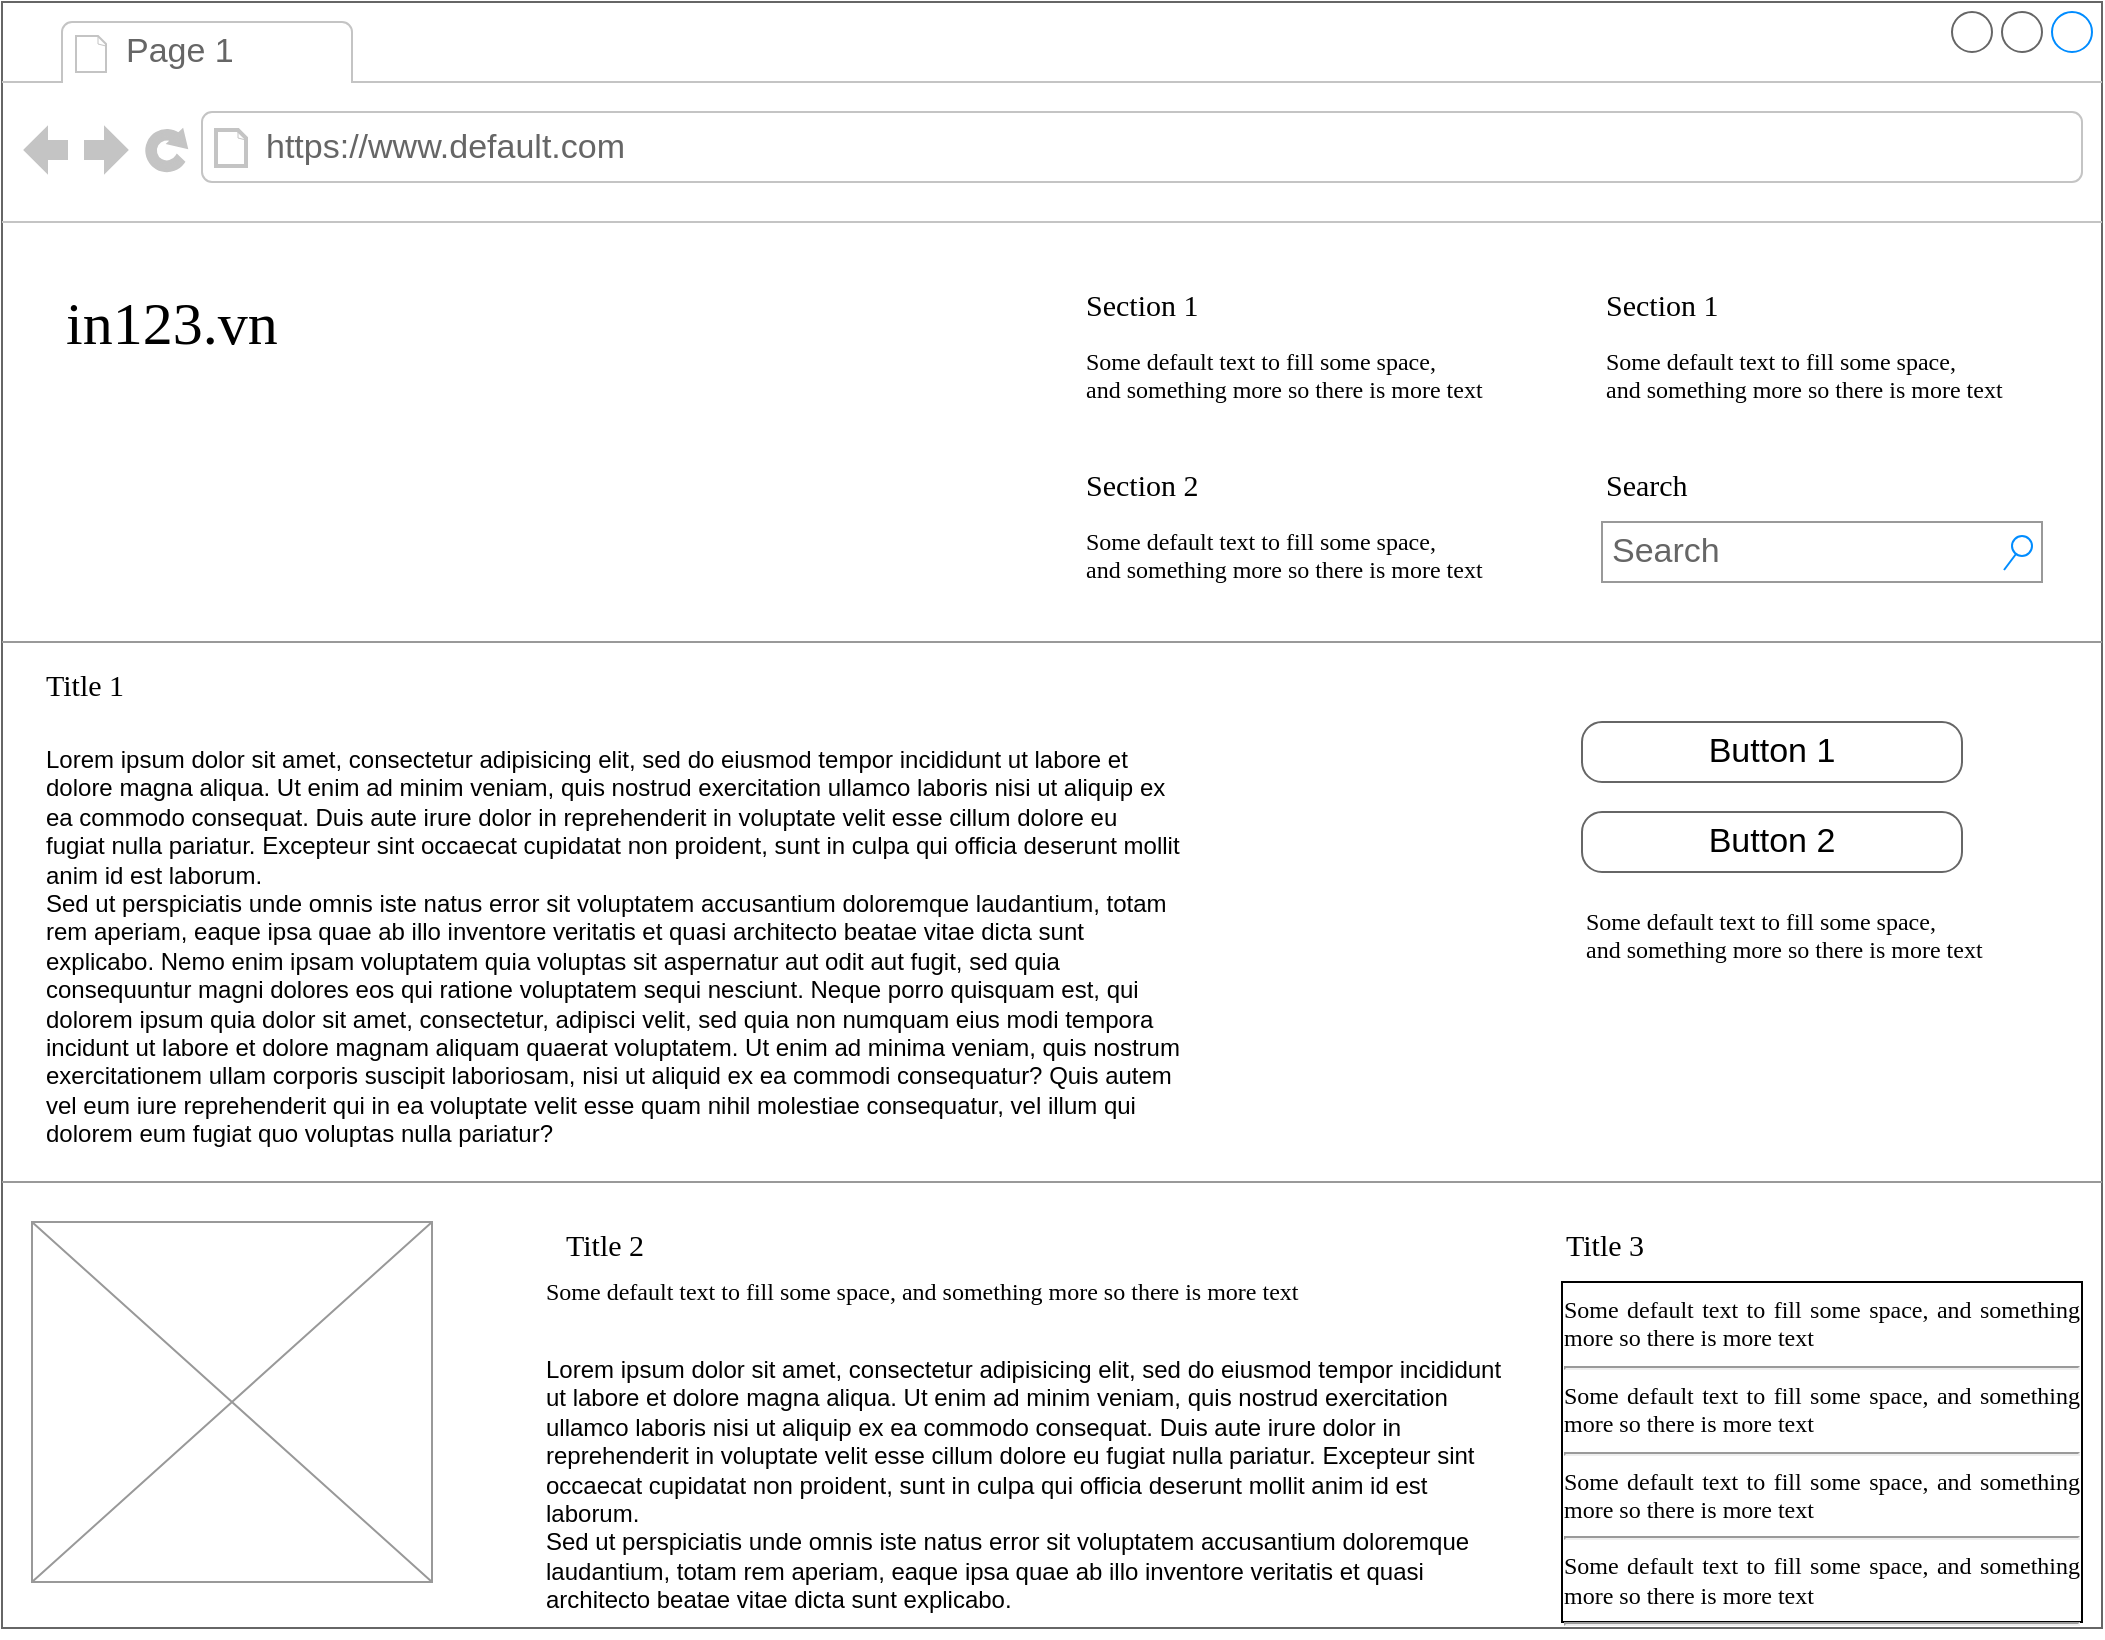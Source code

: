 <mxfile version="11.3.0" type="device" pages="10"><diagram name="Page-1" id="2cc2dc42-3aac-f2a9-1cec-7a8b7cbee084"><mxGraphModel dx="1086" dy="806" grid="1" gridSize="10" guides="1" tooltips="1" connect="1" arrows="1" fold="1" page="1" pageScale="1" pageWidth="1100" pageHeight="850" background="#ffffff" math="0" shadow="0"><root><mxCell id="0"/><mxCell id="1" parent="0"/><mxCell id="7026571954dc6520-1" value="" style="strokeWidth=1;shadow=0;dashed=0;align=center;html=1;shape=mxgraph.mockup.containers.browserWindow;rSize=0;fillColor=#ffffff;strokeColor=#666666;mainText=,;recursiveResize=0;rounded=0;labelBackgroundColor=none;fontFamily=Verdana;fontSize=12;fontColor=#000000;" parent="1" vertex="1"><mxGeometry x="30" y="8" width="1050" height="813" as="geometry"/></mxCell><mxCell id="7026571954dc6520-2" value="Page 1" style="strokeWidth=1;shadow=0;dashed=0;align=center;html=1;shape=mxgraph.mockup.containers.anchor;fontSize=17;fontColor=#666666;align=left;" parent="7026571954dc6520-1" vertex="1"><mxGeometry x="60" y="12" width="110" height="26" as="geometry"/></mxCell><mxCell id="7026571954dc6520-3" value="https://www.default.com" style="strokeWidth=1;shadow=0;dashed=0;align=center;html=1;shape=mxgraph.mockup.containers.anchor;rSize=0;fontSize=17;fontColor=#666666;align=left;" parent="7026571954dc6520-1" vertex="1"><mxGeometry x="130" y="60" width="250" height="26" as="geometry"/></mxCell><mxCell id="7026571954dc6520-4" value="in123.vn" style="text;html=1;points=[];align=left;verticalAlign=top;spacingTop=-4;fontSize=30;fontFamily=Verdana;fontColor=#000000;" parent="7026571954dc6520-1" vertex="1"><mxGeometry x="30" y="140" width="340" height="50" as="geometry"/></mxCell><mxCell id="7026571954dc6520-6" value="Section 1" style="text;html=1;points=[];align=left;verticalAlign=top;spacingTop=-4;fontSize=15;fontFamily=Verdana;fontColor=#000000;" parent="7026571954dc6520-1" vertex="1"><mxGeometry x="540" y="140" width="170" height="30" as="geometry"/></mxCell><mxCell id="7026571954dc6520-7" value="Some default text to fill some space, and&amp;nbsp;&lt;span&gt;something more so there is more text&lt;/span&gt;" style="text;html=1;points=[];align=left;verticalAlign=top;spacingTop=-4;fontSize=12;fontFamily=Verdana;fontColor=#000000;whiteSpace=wrap;" parent="7026571954dc6520-1" vertex="1"><mxGeometry x="540" y="170" width="240" height="40" as="geometry"/></mxCell><mxCell id="7026571954dc6520-8" value="Section 2" style="text;html=1;points=[];align=left;verticalAlign=top;spacingTop=-4;fontSize=15;fontFamily=Verdana;fontColor=#000000;" parent="7026571954dc6520-1" vertex="1"><mxGeometry x="540" y="230" width="170" height="30" as="geometry"/></mxCell><mxCell id="7026571954dc6520-9" value="Some default text to fill some space, and&amp;nbsp;&lt;span&gt;something more so there is more text&lt;/span&gt;" style="text;html=1;points=[];align=left;verticalAlign=top;spacingTop=-4;fontSize=12;fontFamily=Verdana;fontColor=#000000;whiteSpace=wrap;" parent="7026571954dc6520-1" vertex="1"><mxGeometry x="540" y="260" width="240" height="40" as="geometry"/></mxCell><mxCell id="7026571954dc6520-10" value="Section 1" style="text;html=1;points=[];align=left;verticalAlign=top;spacingTop=-4;fontSize=15;fontFamily=Verdana;fontColor=#000000;" parent="7026571954dc6520-1" vertex="1"><mxGeometry x="800" y="140" width="170" height="30" as="geometry"/></mxCell><mxCell id="7026571954dc6520-11" value="Some default text to fill some space, and&amp;nbsp;&lt;span&gt;something more so there is more text&lt;/span&gt;" style="text;html=1;points=[];align=left;verticalAlign=top;spacingTop=-4;fontSize=12;fontFamily=Verdana;fontColor=#000000;whiteSpace=wrap;" parent="7026571954dc6520-1" vertex="1"><mxGeometry x="800" y="170" width="240" height="40" as="geometry"/></mxCell><mxCell id="7026571954dc6520-12" value="Search" style="text;html=1;points=[];align=left;verticalAlign=top;spacingTop=-4;fontSize=15;fontFamily=Verdana;fontColor=#000000;" parent="7026571954dc6520-1" vertex="1"><mxGeometry x="800" y="230" width="170" height="30" as="geometry"/></mxCell><mxCell id="7026571954dc6520-14" value="Search" style="strokeWidth=1;shadow=0;dashed=0;align=center;html=1;shape=mxgraph.mockup.forms.searchBox;strokeColor=#999999;mainText=;fillColor=#ffffff;strokeColor2=#008cff;fontColor=#666666;fontSize=17;align=left;spacingLeft=3;rounded=0;labelBackgroundColor=none;" parent="7026571954dc6520-1" vertex="1"><mxGeometry x="800" y="260" width="220" height="30" as="geometry"/></mxCell><mxCell id="7026571954dc6520-15" value="" style="verticalLabelPosition=bottom;shadow=0;dashed=0;align=center;html=1;verticalAlign=top;strokeWidth=1;shape=mxgraph.mockup.markup.line;strokeColor=#999999;rounded=0;labelBackgroundColor=none;fillColor=#ffffff;fontFamily=Verdana;fontSize=12;fontColor=#000000;" parent="7026571954dc6520-1" vertex="1"><mxGeometry y="310" width="1050" height="20" as="geometry"/></mxCell><mxCell id="7026571954dc6520-16" value="Title 1" style="text;html=1;points=[];align=left;verticalAlign=top;spacingTop=-4;fontSize=15;fontFamily=Verdana;fontColor=#000000;" parent="7026571954dc6520-1" vertex="1"><mxGeometry x="20" y="330" width="170" height="30" as="geometry"/></mxCell><mxCell id="7026571954dc6520-17" value="Lorem ipsum dolor sit amet, consectetur adipisicing elit, sed do eiusmod tempor incididunt ut labore et dolore magna aliqua. Ut enim ad minim veniam, quis nostrud exercitation ullamco laboris nisi ut aliquip ex ea commodo consequat. Duis aute irure dolor in reprehenderit in voluptate velit esse cillum dolore eu fugiat nulla pariatur. Excepteur sint occaecat cupidatat non proident, sunt in culpa qui officia deserunt mollit anim id est laborum.&#10;Sed ut perspiciatis unde omnis iste natus error sit voluptatem accusantium doloremque laudantium, totam rem aperiam, eaque ipsa quae ab illo inventore veritatis et quasi architecto beatae vitae dicta sunt explicabo. Nemo enim ipsam voluptatem quia voluptas sit aspernatur aut odit aut fugit, sed quia consequuntur magni dolores eos qui ratione voluptatem sequi nesciunt. Neque porro quisquam est, qui dolorem ipsum quia dolor sit amet, consectetur, adipisci velit, sed quia non numquam eius modi tempora incidunt ut labore et dolore magnam aliquam quaerat voluptatem. Ut enim ad minima veniam, quis nostrum exercitationem ullam corporis suscipit laboriosam, nisi ut aliquid ex ea commodi consequatur? Quis autem vel eum iure reprehenderit qui in ea voluptate velit esse quam nihil molestiae consequatur, vel illum qui dolorem eum fugiat quo voluptas nulla pariatur?" style="text;spacingTop=-5;fillColor=#ffffff;whiteSpace=wrap;html=1;align=left;fontSize=12;fontFamily=Helvetica;fillColor=none;strokeColor=none;rounded=0;shadow=1;labelBackgroundColor=none;" parent="7026571954dc6520-1" vertex="1"><mxGeometry x="20" y="370" width="570" height="240" as="geometry"/></mxCell><mxCell id="7026571954dc6520-18" value="Button 1" style="strokeWidth=1;shadow=0;dashed=0;align=center;html=1;shape=mxgraph.mockup.buttons.button;strokeColor=#666666;fontColor=#000000;mainText=;buttonStyle=round;fontSize=17;fontStyle=0;fillColor=none;whiteSpace=wrap;rounded=0;labelBackgroundColor=none;" parent="7026571954dc6520-1" vertex="1"><mxGeometry x="790" y="360" width="190" height="30" as="geometry"/></mxCell><mxCell id="7026571954dc6520-19" value="Button 2" style="strokeWidth=1;shadow=0;dashed=0;align=center;html=1;shape=mxgraph.mockup.buttons.button;strokeColor=#666666;fontColor=#000000;mainText=;buttonStyle=round;fontSize=17;fontStyle=0;fillColor=none;whiteSpace=wrap;rounded=0;labelBackgroundColor=none;" parent="7026571954dc6520-1" vertex="1"><mxGeometry x="790" y="405" width="190" height="30" as="geometry"/></mxCell><mxCell id="7026571954dc6520-20" value="Some default text to fill some space, and&amp;nbsp;&lt;span&gt;something more so there is more text&lt;/span&gt;" style="text;html=1;points=[];align=left;verticalAlign=top;spacingTop=-4;fontSize=12;fontFamily=Verdana;fontColor=#000000;whiteSpace=wrap;" parent="7026571954dc6520-1" vertex="1"><mxGeometry x="790" y="450" width="240" height="40" as="geometry"/></mxCell><mxCell id="7026571954dc6520-21" value="" style="verticalLabelPosition=bottom;shadow=0;dashed=0;align=center;html=1;verticalAlign=top;strokeWidth=1;shape=mxgraph.mockup.markup.line;strokeColor=#999999;rounded=0;labelBackgroundColor=none;fillColor=#ffffff;fontFamily=Verdana;fontSize=12;fontColor=#000000;" parent="7026571954dc6520-1" vertex="1"><mxGeometry y="580" width="1050" height="20" as="geometry"/></mxCell><mxCell id="7026571954dc6520-22" value="" style="verticalLabelPosition=bottom;shadow=0;dashed=0;align=center;html=1;verticalAlign=top;strokeWidth=1;shape=mxgraph.mockup.graphics.simpleIcon;strokeColor=#999999;fillColor=#ffffff;rounded=0;labelBackgroundColor=none;fontFamily=Verdana;fontSize=12;fontColor=#000000;" parent="7026571954dc6520-1" vertex="1"><mxGeometry x="15" y="610" width="200" height="180" as="geometry"/></mxCell><mxCell id="7026571954dc6520-31" value="Title 2" style="text;html=1;points=[];align=left;verticalAlign=top;spacingTop=-4;fontSize=15;fontFamily=Verdana;fontColor=#000000;" parent="7026571954dc6520-1" vertex="1"><mxGeometry x="280" y="610" width="170" height="30" as="geometry"/></mxCell><mxCell id="7026571954dc6520-32" value="Title 3" style="text;html=1;points=[];align=left;verticalAlign=top;spacingTop=-4;fontSize=15;fontFamily=Verdana;fontColor=#000000;" parent="7026571954dc6520-1" vertex="1"><mxGeometry x="780" y="610" width="170" height="30" as="geometry"/></mxCell><mxCell id="7026571954dc6520-33" value="&lt;div style=&quot;text-align: justify&quot;&gt;&lt;span&gt;Some default text to fill some space, and&amp;nbsp;&lt;/span&gt;&lt;span&gt;something more so there is more text&lt;/span&gt;&lt;/div&gt;&lt;div style=&quot;text-align: justify&quot;&gt;&lt;hr id=&quot;null&quot; style=&quot;text-align: justify&quot;&gt;&lt;span&gt;&lt;div style=&quot;text-align: justify&quot;&gt;&lt;span&gt;Some default text to fill some space, and&amp;nbsp;&lt;/span&gt;&lt;span&gt;something more so there is more text&lt;/span&gt;&lt;/div&gt;&lt;/span&gt;&lt;/div&gt;&lt;hr id=&quot;null&quot; style=&quot;text-align: justify&quot;&gt;&lt;span&gt;&lt;div style=&quot;text-align: justify&quot;&gt;&lt;span&gt;Some default text to fill some space, and&amp;nbsp;&lt;/span&gt;&lt;span&gt;something more so there is more text&lt;/span&gt;&lt;/div&gt;&lt;/span&gt;&lt;hr id=&quot;null&quot; style=&quot;text-align: justify&quot;&gt;&lt;span&gt;&lt;div style=&quot;text-align: justify&quot;&gt;&lt;span&gt;Some default text to fill some space, and&amp;nbsp;&lt;/span&gt;&lt;span&gt;something more so there is more text&lt;/span&gt;&lt;/div&gt;&lt;/span&gt;&lt;hr id=&quot;null&quot; style=&quot;text-align: left&quot;&gt;" style="whiteSpace=wrap;html=1;rounded=0;shadow=0;labelBackgroundColor=none;strokeColor=#000000;strokeWidth=1;fillColor=#ffffff;fontFamily=Verdana;fontSize=12;fontColor=#000000;align=center;verticalAlign=top;" parent="7026571954dc6520-1" vertex="1"><mxGeometry x="780" y="640" width="260" height="170" as="geometry"/></mxCell><mxCell id="7026571954dc6520-34" value="Some default text to fill some space, and&amp;nbsp;&lt;span&gt;something more so there is more text&lt;/span&gt;" style="text;html=1;points=[];align=left;verticalAlign=top;spacingTop=-4;fontSize=12;fontFamily=Verdana;fontColor=#000000;whiteSpace=wrap;" parent="7026571954dc6520-1" vertex="1"><mxGeometry x="270" y="635" width="470" height="40" as="geometry"/></mxCell><mxCell id="7026571954dc6520-36" value="Lorem ipsum dolor sit amet, consectetur adipisicing elit, sed do eiusmod tempor incididunt ut labore et dolore magna aliqua. Ut enim ad minim veniam, quis nostrud exercitation ullamco laboris nisi ut aliquip ex ea commodo consequat. Duis aute irure dolor in reprehenderit in voluptate velit esse cillum dolore eu fugiat nulla pariatur. Excepteur sint occaecat cupidatat non proident, sunt in culpa qui officia deserunt mollit anim id est laborum.&lt;br&gt;Sed ut perspiciatis unde omnis iste natus error sit voluptatem accusantium doloremque laudantium, totam rem aperiam, eaque ipsa quae ab illo inventore veritatis et quasi architecto beatae vitae dicta sunt explicabo.&amp;nbsp;" style="text;spacingTop=-5;fillColor=#ffffff;whiteSpace=wrap;html=1;align=left;fontSize=12;fontFamily=Helvetica;fillColor=none;strokeColor=none;rounded=0;shadow=1;labelBackgroundColor=none;" parent="1" vertex="1"><mxGeometry x="300" y="682.5" width="490" height="125" as="geometry"/></mxCell></root></mxGraphModel></diagram><diagram id="NZ4MINhQwiVWldQDOzJI" name="CP: tree - template"><mxGraphModel dx="1086" dy="806" grid="1" gridSize="10" guides="1" tooltips="1" connect="1" arrows="1" fold="1" page="1" pageScale="1" pageWidth="1169" pageHeight="827" math="0" shadow="0"><root><mxCell id="VzdopBnWH-2fPYF8Zys3-0"/><mxCell id="VzdopBnWH-2fPYF8Zys3-1" parent="VzdopBnWH-2fPYF8Zys3-0"/><mxCell id="vTiMsFUAxFC5enckOdlI-22" style="edgeStyle=orthogonalEdgeStyle;rounded=0;orthogonalLoop=1;jettySize=auto;html=1;entryX=0;entryY=0.5;entryDx=0;entryDy=0;exitX=0.5;exitY=1;exitDx=0;exitDy=0;" parent="VzdopBnWH-2fPYF8Zys3-1" source="vTiMsFUAxFC5enckOdlI-3" target="vTiMsFUAxFC5enckOdlI-13" edge="1"><mxGeometry relative="1" as="geometry"><mxPoint x="200" y="150" as="targetPoint"/></mxGeometry></mxCell><mxCell id="vTiMsFUAxFC5enckOdlI-3" value="Trang chủ (root)" style="rounded=0;whiteSpace=wrap;html=1;" parent="VzdopBnWH-2fPYF8Zys3-1" vertex="1"><mxGeometry x="100" y="90" width="120" height="30" as="geometry"/></mxCell><mxCell id="vTiMsFUAxFC5enckOdlI-4" value="&lt;font style=&quot;font-size: 18px&quot;&gt;&lt;b&gt;Hệ thống&amp;nbsp; trang PW&lt;/b&gt;&lt;/font&gt;" style="text;html=1;strokeColor=none;fillColor=none;align=center;verticalAlign=middle;whiteSpace=wrap;rounded=0;" parent="VzdopBnWH-2fPYF8Zys3-1" vertex="1"><mxGeometry x="60" y="30" width="240" height="20" as="geometry"/></mxCell><mxCell id="vTiMsFUAxFC5enckOdlI-5" value="Danh sách DV In" style="rounded=0;whiteSpace=wrap;html=1;" parent="VzdopBnWH-2fPYF8Zys3-1" vertex="1"><mxGeometry x="265" y="220" width="120" height="30" as="geometry"/></mxCell><mxCell id="vTiMsFUAxFC5enckOdlI-6" value="Danh mục in" style="rounded=0;whiteSpace=wrap;html=1;" parent="VzdopBnWH-2fPYF8Zys3-1" vertex="1"><mxGeometry x="325" y="190" width="120" height="30" as="geometry"/></mxCell><mxCell id="vTiMsFUAxFC5enckOdlI-7" value="Các danh mục in" style="rounded=0;whiteSpace=wrap;html=1;" parent="VzdopBnWH-2fPYF8Zys3-1" vertex="1"><mxGeometry x="265" y="160" width="120" height="30" as="geometry"/></mxCell><mxCell id="vTiMsFUAxFC5enckOdlI-8" value="Dịch vụ in" style="rounded=0;whiteSpace=wrap;html=1;" parent="VzdopBnWH-2fPYF8Zys3-1" vertex="1"><mxGeometry x="325" y="250" width="120" height="30" as="geometry"/></mxCell><mxCell id="vTiMsFUAxFC5enckOdlI-9" value="Danh mục sản phẩm in" style="rounded=0;whiteSpace=wrap;html=1;" parent="VzdopBnWH-2fPYF8Zys3-1" vertex="1"><mxGeometry x="355" y="365" width="120" height="30" as="geometry"/></mxCell><mxCell id="vTiMsFUAxFC5enckOdlI-10" value="Các danh mục sản phẩm in" style="rounded=0;whiteSpace=wrap;html=1;" parent="VzdopBnWH-2fPYF8Zys3-1" vertex="1"><mxGeometry x="295" y="335" width="120" height="30" as="geometry"/></mxCell><mxCell id="vTiMsFUAxFC5enckOdlI-11" value="Sản phẩm in" style="rounded=0;whiteSpace=wrap;html=1;" parent="VzdopBnWH-2fPYF8Zys3-1" vertex="1"><mxGeometry x="355" y="425" width="120" height="30" as="geometry"/></mxCell><mxCell id="vTiMsFUAxFC5enckOdlI-12" value="Dang Sách Sản phẩm in" style="rounded=0;whiteSpace=wrap;html=1;" parent="VzdopBnWH-2fPYF8Zys3-1" vertex="1"><mxGeometry x="295" y="395" width="120" height="30" as="geometry"/></mxCell><mxCell id="vTiMsFUAxFC5enckOdlI-13" value="Dịch vụ In" style="rounded=0;whiteSpace=wrap;html=1;" parent="VzdopBnWH-2fPYF8Zys3-1" vertex="1"><mxGeometry x="225" y="130" width="120" height="30" as="geometry"/></mxCell><mxCell id="vTiMsFUAxFC5enckOdlI-14" value="Sản phẩm In" style="rounded=0;whiteSpace=wrap;html=1;" parent="VzdopBnWH-2fPYF8Zys3-1" vertex="1"><mxGeometry x="225" y="305" width="120" height="30" as="geometry"/></mxCell><mxCell id="vTiMsFUAxFC5enckOdlI-15" value="Về in123" style="rounded=0;whiteSpace=wrap;html=1;" parent="VzdopBnWH-2fPYF8Zys3-1" vertex="1"><mxGeometry x="225" y="470" width="120" height="30" as="geometry"/></mxCell><mxCell id="vTiMsFUAxFC5enckOdlI-16" value="Liên hệ" style="rounded=0;whiteSpace=wrap;html=1;" parent="VzdopBnWH-2fPYF8Zys3-1" vertex="1"><mxGeometry x="225" y="510" width="120" height="30" as="geometry"/></mxCell><mxCell id="vTiMsFUAxFC5enckOdlI-17" value="Blogs" style="rounded=0;whiteSpace=wrap;html=1;" parent="VzdopBnWH-2fPYF8Zys3-1" vertex="1"><mxGeometry x="225" y="550" width="120" height="30" as="geometry"/></mxCell><mxCell id="vTiMsFUAxFC5enckOdlI-18" value="Danh sách blogs" style="rounded=0;whiteSpace=wrap;html=1;" parent="VzdopBnWH-2fPYF8Zys3-1" vertex="1"><mxGeometry x="265" y="640" width="120" height="30" as="geometry"/></mxCell><mxCell id="vTiMsFUAxFC5enckOdlI-19" value="Danh mục blog" style="rounded=0;whiteSpace=wrap;html=1;" parent="VzdopBnWH-2fPYF8Zys3-1" vertex="1"><mxGeometry x="325" y="610" width="120" height="30" as="geometry"/></mxCell><mxCell id="vTiMsFUAxFC5enckOdlI-20" value="Các danh mục Blog" style="rounded=0;whiteSpace=wrap;html=1;" parent="VzdopBnWH-2fPYF8Zys3-1" vertex="1"><mxGeometry x="265" y="580" width="120" height="30" as="geometry"/></mxCell><mxCell id="vTiMsFUAxFC5enckOdlI-21" value="blog" style="rounded=0;whiteSpace=wrap;html=1;" parent="VzdopBnWH-2fPYF8Zys3-1" vertex="1"><mxGeometry x="325" y="670" width="120" height="30" as="geometry"/></mxCell><mxCell id="vTiMsFUAxFC5enckOdlI-23" style="edgeStyle=orthogonalEdgeStyle;rounded=0;orthogonalLoop=1;jettySize=auto;html=1;entryX=0;entryY=0.5;entryDx=0;entryDy=0;exitX=0.5;exitY=1;exitDx=0;exitDy=0;" parent="VzdopBnWH-2fPYF8Zys3-1" source="vTiMsFUAxFC5enckOdlI-3" target="vTiMsFUAxFC5enckOdlI-14" edge="1"><mxGeometry relative="1" as="geometry"><mxPoint x="145" y="480" as="targetPoint"/><mxPoint x="80" y="455" as="sourcePoint"/></mxGeometry></mxCell><mxCell id="vTiMsFUAxFC5enckOdlI-24" style="edgeStyle=orthogonalEdgeStyle;rounded=0;orthogonalLoop=1;jettySize=auto;html=1;entryX=0;entryY=0.5;entryDx=0;entryDy=0;exitX=0.5;exitY=1;exitDx=0;exitDy=0;" parent="VzdopBnWH-2fPYF8Zys3-1" source="vTiMsFUAxFC5enckOdlI-3" target="vTiMsFUAxFC5enckOdlI-15" edge="1"><mxGeometry relative="1" as="geometry"><mxPoint x="245" y="165" as="targetPoint"/><mxPoint x="100" y="210" as="sourcePoint"/></mxGeometry></mxCell><mxCell id="vTiMsFUAxFC5enckOdlI-25" style="edgeStyle=orthogonalEdgeStyle;rounded=0;orthogonalLoop=1;jettySize=auto;html=1;entryX=0;entryY=0.5;entryDx=0;entryDy=0;exitX=0.5;exitY=1;exitDx=0;exitDy=0;" parent="VzdopBnWH-2fPYF8Zys3-1" source="vTiMsFUAxFC5enckOdlI-3" target="vTiMsFUAxFC5enckOdlI-16" edge="1"><mxGeometry relative="1" as="geometry"><mxPoint x="255" y="175" as="targetPoint"/><mxPoint x="190" y="150" as="sourcePoint"/></mxGeometry></mxCell><mxCell id="vTiMsFUAxFC5enckOdlI-26" style="edgeStyle=orthogonalEdgeStyle;rounded=0;orthogonalLoop=1;jettySize=auto;html=1;entryX=0;entryY=0.5;entryDx=0;entryDy=0;exitX=0.5;exitY=1;exitDx=0;exitDy=0;" parent="VzdopBnWH-2fPYF8Zys3-1" source="vTiMsFUAxFC5enckOdlI-3" target="vTiMsFUAxFC5enckOdlI-17" edge="1"><mxGeometry relative="1" as="geometry"><mxPoint x="265" y="185" as="targetPoint"/><mxPoint x="200" y="160" as="sourcePoint"/></mxGeometry></mxCell><mxCell id="vTiMsFUAxFC5enckOdlI-27" value="&lt;h1&gt;Tmp: basic-page&lt;/h1&gt;&lt;p&gt;Chỉ có jumbotron và body.&lt;/p&gt;&lt;p&gt;Các trang áp dụng:&lt;/p&gt;&lt;p&gt;- Giới thiệu&lt;/p&gt;&lt;p&gt;- Liên hệ&lt;/p&gt;" style="text;html=1;strokeColor=none;fillColor=none;spacing=5;spacingTop=-20;whiteSpace=wrap;overflow=hidden;rounded=0;" parent="VzdopBnWH-2fPYF8Zys3-1" vertex="1"><mxGeometry x="660" y="607.5" width="210" height="155" as="geometry"/></mxCell><mxCell id="KHXfcxPxvKWvZCc9yx3E-0" value="&lt;h1&gt;&lt;font style=&quot;font-size: 14px&quot;&gt;Tmp: print-service-page&lt;/font&gt;&lt;/h1&gt;&lt;p&gt;Có jumbotron và cấu trúc,&lt;/p&gt;&lt;p&gt;Các trang sử dụng:&lt;/p&gt;&lt;p&gt;+ Danh mục in&lt;/p&gt;" style="text;html=1;strokeColor=none;fillColor=none;spacing=5;spacingTop=-20;whiteSpace=wrap;overflow=hidden;rounded=0;" parent="VzdopBnWH-2fPYF8Zys3-1" vertex="1"><mxGeometry x="685" y="250" width="290" height="120" as="geometry"/></mxCell><mxCell id="KHXfcxPxvKWvZCc9yx3E-2" value="&lt;h1&gt;&lt;font style=&quot;font-size: 14px&quot;&gt;Tmp: print-service-cate&lt;/font&gt;&lt;/h1&gt;&lt;p&gt;Có jumbotron và cấu trúc,&lt;/p&gt;&lt;p&gt;Các trang sử dụng:&lt;/p&gt;&lt;p&gt;+ Các danh mục in&lt;/p&gt;" style="text;html=1;strokeColor=none;fillColor=none;spacing=5;spacingTop=-20;whiteSpace=wrap;overflow=hidden;rounded=0;" parent="VzdopBnWH-2fPYF8Zys3-1" vertex="1"><mxGeometry x="830" y="45" width="290" height="165" as="geometry"/></mxCell><mxCell id="KHXfcxPxvKWvZCc9yx3E-8" value="" style="endArrow=none;dashed=1;html=1;entryX=0;entryY=0.575;entryDx=0;entryDy=0;entryPerimeter=0;exitX=1;exitY=0.5;exitDx=0;exitDy=0;" parent="VzdopBnWH-2fPYF8Zys3-1" source="vTiMsFUAxFC5enckOdlI-8" target="KHXfcxPxvKWvZCc9yx3E-0" edge="1"><mxGeometry width="50" height="50" relative="1" as="geometry"><mxPoint x="620" y="445" as="sourcePoint"/><mxPoint x="670" y="395" as="targetPoint"/></mxGeometry></mxCell><mxCell id="KHXfcxPxvKWvZCc9yx3E-9" value="" style="endArrow=none;dashed=1;html=1;entryX=0;entryY=0.25;entryDx=0;entryDy=0;exitX=1;exitY=0.5;exitDx=0;exitDy=0;" parent="VzdopBnWH-2fPYF8Zys3-1" source="vTiMsFUAxFC5enckOdlI-6" target="KHXfcxPxvKWvZCc9yx3E-2" edge="1"><mxGeometry width="50" height="50" relative="1" as="geometry"><mxPoint x="490" y="90" as="sourcePoint"/><mxPoint x="730" y="144" as="targetPoint"/></mxGeometry></mxCell><mxCell id="KHXfcxPxvKWvZCc9yx3E-10" value="&lt;h1&gt;&lt;font style=&quot;font-size: 14px&quot;&gt;Tmp: menu-page&lt;/font&gt;&lt;/h1&gt;&lt;p&gt;Dùng làm menu không tạo trang&lt;br&gt;&lt;br&gt;&lt;/p&gt;" style="text;html=1;strokeColor=none;fillColor=none;spacing=5;spacingTop=-20;whiteSpace=wrap;overflow=hidden;rounded=0;" parent="VzdopBnWH-2fPYF8Zys3-1" vertex="1"><mxGeometry x="780" y="395" width="290" height="75" as="geometry"/></mxCell><mxCell id="V-ZKJic1NwcGMsFwqg_S-0" value="&lt;h1&gt;&lt;font style=&quot;font-size: 14px&quot;&gt;Tmp: menu-page-abstract&lt;/font&gt;&lt;/h1&gt;&lt;p&gt;chỉ dùng làm phân loại không hiện lên menu web&lt;/p&gt;" style="text;html=1;strokeColor=none;fillColor=none;spacing=5;spacingTop=-20;whiteSpace=wrap;overflow=hidden;rounded=0;" parent="VzdopBnWH-2fPYF8Zys3-1" vertex="1"><mxGeometry x="710" y="490" width="290" height="75" as="geometry"/></mxCell><mxCell id="V-ZKJic1NwcGMsFwqg_S-2" value="" style="endArrow=none;dashed=1;html=1;exitX=0;exitY=0.25;exitDx=0;exitDy=0;entryX=0.5;entryY=0;entryDx=0;entryDy=0;" parent="VzdopBnWH-2fPYF8Zys3-1" source="KHXfcxPxvKWvZCc9yx3E-10" target="vTiMsFUAxFC5enckOdlI-14" edge="1"><mxGeometry width="50" height="50" relative="1" as="geometry"><mxPoint x="610" y="400" as="sourcePoint"/><mxPoint x="660" y="350" as="targetPoint"/></mxGeometry></mxCell><mxCell id="V-ZKJic1NwcGMsFwqg_S-3" value="&lt;h1&gt;&lt;font style=&quot;font-size: 14px&quot;&gt;Tmp: print-service-cates&lt;/font&gt;&lt;/h1&gt;" style="text;html=1;strokeColor=none;fillColor=none;spacing=5;spacingTop=-20;whiteSpace=wrap;overflow=hidden;rounded=0;" parent="VzdopBnWH-2fPYF8Zys3-1" vertex="1"><mxGeometry x="520" y="30" width="290" height="80" as="geometry"/></mxCell><mxCell id="V-ZKJic1NwcGMsFwqg_S-4" value="" style="endArrow=none;dashed=1;html=1;exitX=1;exitY=0.25;exitDx=0;exitDy=0;" parent="VzdopBnWH-2fPYF8Zys3-1" source="vTiMsFUAxFC5enckOdlI-7" edge="1"><mxGeometry width="50" height="50" relative="1" as="geometry"><mxPoint x="450" y="127.5" as="sourcePoint"/><mxPoint x="500" y="77.5" as="targetPoint"/></mxGeometry></mxCell><mxCell id="I9hOp6jtenRIGLwnx-ax-0" value="" style="endArrow=none;dashed=1;html=1;" parent="VzdopBnWH-2fPYF8Zys3-1" target="V-ZKJic1NwcGMsFwqg_S-3" edge="1"><mxGeometry width="50" height="50" relative="1" as="geometry"><mxPoint x="350" y="140" as="sourcePoint"/><mxPoint x="465" y="40" as="targetPoint"/></mxGeometry></mxCell></root></mxGraphModel></diagram><diagram id="mub13biYI5XQtDRU094j" name="CP: tree Temp R2"><mxGraphModel dx="1086" dy="806" grid="1" gridSize="10" guides="1" tooltips="1" connect="1" arrows="1" fold="1" page="1" pageScale="1" pageWidth="850" pageHeight="1100" math="0" shadow="0"><root><mxCell id="VtVtjww83DVBOWex2G-s-0"/><mxCell id="VtVtjww83DVBOWex2G-s-1" parent="VtVtjww83DVBOWex2G-s-0"/><mxCell id="jOFOha0wvz-kqaapNgNt-0" style="edgeStyle=orthogonalEdgeStyle;rounded=0;orthogonalLoop=1;jettySize=auto;html=1;entryX=0;entryY=0.5;entryDx=0;entryDy=0;exitX=0.5;exitY=1;exitDx=0;exitDy=0;" edge="1" parent="VtVtjww83DVBOWex2G-s-1" source="jOFOha0wvz-kqaapNgNt-1" target="jOFOha0wvz-kqaapNgNt-11"><mxGeometry relative="1" as="geometry"><mxPoint x="160" y="150" as="targetPoint"/></mxGeometry></mxCell><mxCell id="jOFOha0wvz-kqaapNgNt-1" value="Trang chủ (root)" style="rounded=0;whiteSpace=wrap;html=1;" vertex="1" parent="VtVtjww83DVBOWex2G-s-1"><mxGeometry x="60" y="90" width="120" height="30" as="geometry"/></mxCell><mxCell id="jOFOha0wvz-kqaapNgNt-2" value="&lt;font style=&quot;font-size: 18px&quot;&gt;&lt;b&gt;Hệ thống&amp;nbsp; trang PW&lt;/b&gt;&lt;/font&gt;" style="text;html=1;strokeColor=none;fillColor=none;align=center;verticalAlign=middle;whiteSpace=wrap;rounded=0;" vertex="1" parent="VtVtjww83DVBOWex2G-s-1"><mxGeometry x="20" y="30" width="240" height="20" as="geometry"/></mxCell><mxCell id="jOFOha0wvz-kqaapNgNt-4" value="Danh mục in 01" style="rounded=0;whiteSpace=wrap;html=1;" vertex="1" parent="VtVtjww83DVBOWex2G-s-1"><mxGeometry x="245" y="160" width="120" height="30" as="geometry"/></mxCell><mxCell id="jOFOha0wvz-kqaapNgNt-6" value="Dịch vụ in 02" style="rounded=0;whiteSpace=wrap;html=1;" vertex="1" parent="VtVtjww83DVBOWex2G-s-1"><mxGeometry x="285" y="190" width="120" height="30" as="geometry"/></mxCell><mxCell id="jOFOha0wvz-kqaapNgNt-7" value="Danh mục sản phẩm in" style="rounded=0;whiteSpace=wrap;html=1;" vertex="1" parent="VtVtjww83DVBOWex2G-s-1"><mxGeometry x="315" y="365" width="120" height="30" as="geometry"/></mxCell><mxCell id="jOFOha0wvz-kqaapNgNt-8" value="Các danh mục sản phẩm in" style="rounded=0;whiteSpace=wrap;html=1;" vertex="1" parent="VtVtjww83DVBOWex2G-s-1"><mxGeometry x="255" y="335" width="120" height="30" as="geometry"/></mxCell><mxCell id="jOFOha0wvz-kqaapNgNt-9" value="Sản phẩm in" style="rounded=0;whiteSpace=wrap;html=1;" vertex="1" parent="VtVtjww83DVBOWex2G-s-1"><mxGeometry x="315" y="425" width="120" height="30" as="geometry"/></mxCell><mxCell id="jOFOha0wvz-kqaapNgNt-10" value="Dang Sách Sản phẩm in" style="rounded=0;whiteSpace=wrap;html=1;" vertex="1" parent="VtVtjww83DVBOWex2G-s-1"><mxGeometry x="255" y="395" width="120" height="30" as="geometry"/></mxCell><mxCell id="jOFOha0wvz-kqaapNgNt-11" value="Dịch vụ In" style="rounded=0;whiteSpace=wrap;html=1;" vertex="1" parent="VtVtjww83DVBOWex2G-s-1"><mxGeometry x="185" y="130" width="120" height="30" as="geometry"/></mxCell><mxCell id="jOFOha0wvz-kqaapNgNt-12" value="Sản phẩm In" style="rounded=0;whiteSpace=wrap;html=1;" vertex="1" parent="VtVtjww83DVBOWex2G-s-1"><mxGeometry x="185" y="305" width="120" height="30" as="geometry"/></mxCell><mxCell id="jOFOha0wvz-kqaapNgNt-13" value="Về in123" style="rounded=0;whiteSpace=wrap;html=1;" vertex="1" parent="VtVtjww83DVBOWex2G-s-1"><mxGeometry x="185" y="470" width="120" height="30" as="geometry"/></mxCell><mxCell id="jOFOha0wvz-kqaapNgNt-14" value="Liên hệ" style="rounded=0;whiteSpace=wrap;html=1;" vertex="1" parent="VtVtjww83DVBOWex2G-s-1"><mxGeometry x="185" y="510" width="120" height="30" as="geometry"/></mxCell><mxCell id="jOFOha0wvz-kqaapNgNt-15" value="Blogs" style="rounded=0;whiteSpace=wrap;html=1;" vertex="1" parent="VtVtjww83DVBOWex2G-s-1"><mxGeometry x="185" y="550" width="120" height="30" as="geometry"/></mxCell><mxCell id="jOFOha0wvz-kqaapNgNt-16" value="Danh sách blogs" style="rounded=0;whiteSpace=wrap;html=1;" vertex="1" parent="VtVtjww83DVBOWex2G-s-1"><mxGeometry x="225" y="640" width="120" height="30" as="geometry"/></mxCell><mxCell id="jOFOha0wvz-kqaapNgNt-17" value="Danh mục blog" style="rounded=0;whiteSpace=wrap;html=1;" vertex="1" parent="VtVtjww83DVBOWex2G-s-1"><mxGeometry x="285" y="610" width="120" height="30" as="geometry"/></mxCell><mxCell id="jOFOha0wvz-kqaapNgNt-18" value="Các danh mục Blog" style="rounded=0;whiteSpace=wrap;html=1;" vertex="1" parent="VtVtjww83DVBOWex2G-s-1"><mxGeometry x="225" y="580" width="120" height="30" as="geometry"/></mxCell><mxCell id="jOFOha0wvz-kqaapNgNt-19" value="blog" style="rounded=0;whiteSpace=wrap;html=1;" vertex="1" parent="VtVtjww83DVBOWex2G-s-1"><mxGeometry x="285" y="670" width="120" height="30" as="geometry"/></mxCell><mxCell id="jOFOha0wvz-kqaapNgNt-20" style="edgeStyle=orthogonalEdgeStyle;rounded=0;orthogonalLoop=1;jettySize=auto;html=1;entryX=0;entryY=0.5;entryDx=0;entryDy=0;exitX=0.5;exitY=1;exitDx=0;exitDy=0;" edge="1" parent="VtVtjww83DVBOWex2G-s-1" source="jOFOha0wvz-kqaapNgNt-1" target="jOFOha0wvz-kqaapNgNt-12"><mxGeometry relative="1" as="geometry"><mxPoint x="105" y="480" as="targetPoint"/><mxPoint x="40" y="455" as="sourcePoint"/></mxGeometry></mxCell><mxCell id="jOFOha0wvz-kqaapNgNt-21" style="edgeStyle=orthogonalEdgeStyle;rounded=0;orthogonalLoop=1;jettySize=auto;html=1;entryX=0;entryY=0.5;entryDx=0;entryDy=0;exitX=0.5;exitY=1;exitDx=0;exitDy=0;" edge="1" parent="VtVtjww83DVBOWex2G-s-1" source="jOFOha0wvz-kqaapNgNt-1" target="jOFOha0wvz-kqaapNgNt-13"><mxGeometry relative="1" as="geometry"><mxPoint x="205" y="165" as="targetPoint"/><mxPoint x="60" y="210" as="sourcePoint"/></mxGeometry></mxCell><mxCell id="jOFOha0wvz-kqaapNgNt-22" style="edgeStyle=orthogonalEdgeStyle;rounded=0;orthogonalLoop=1;jettySize=auto;html=1;entryX=0;entryY=0.5;entryDx=0;entryDy=0;exitX=0.5;exitY=1;exitDx=0;exitDy=0;" edge="1" parent="VtVtjww83DVBOWex2G-s-1" source="jOFOha0wvz-kqaapNgNt-1" target="jOFOha0wvz-kqaapNgNt-14"><mxGeometry relative="1" as="geometry"><mxPoint x="215" y="175" as="targetPoint"/><mxPoint x="150" y="150" as="sourcePoint"/></mxGeometry></mxCell><mxCell id="jOFOha0wvz-kqaapNgNt-23" style="edgeStyle=orthogonalEdgeStyle;rounded=0;orthogonalLoop=1;jettySize=auto;html=1;entryX=0;entryY=0.5;entryDx=0;entryDy=0;exitX=0.5;exitY=1;exitDx=0;exitDy=0;" edge="1" parent="VtVtjww83DVBOWex2G-s-1" source="jOFOha0wvz-kqaapNgNt-1" target="jOFOha0wvz-kqaapNgNt-15"><mxGeometry relative="1" as="geometry"><mxPoint x="225" y="185" as="targetPoint"/><mxPoint x="160" y="160" as="sourcePoint"/></mxGeometry></mxCell><mxCell id="jOFOha0wvz-kqaapNgNt-24" value="&lt;h1&gt;Tmp: basic-page&lt;/h1&gt;&lt;p&gt;Chỉ có jumbotron và body.&lt;/p&gt;&lt;p&gt;Các trang áp dụng:&lt;/p&gt;&lt;p&gt;- Giới thiệu&lt;/p&gt;&lt;p&gt;- Liên hệ&lt;/p&gt;" style="text;html=1;strokeColor=none;fillColor=none;spacing=5;spacingTop=-20;whiteSpace=wrap;overflow=hidden;rounded=0;" vertex="1" parent="VtVtjww83DVBOWex2G-s-1"><mxGeometry x="620" y="607.5" width="210" height="155" as="geometry"/></mxCell><mxCell id="jOFOha0wvz-kqaapNgNt-25" value="&lt;h1&gt;&lt;font style=&quot;font-size: 14px&quot;&gt;Tmp: print-service-page&lt;/font&gt;&lt;/h1&gt;&lt;p&gt;Có jumbotron và cấu trúc,&lt;/p&gt;&lt;p&gt;Các trang sử dụng:&lt;/p&gt;&lt;p&gt;+ Danh mục in&lt;/p&gt;" style="text;html=1;strokeColor=none;fillColor=none;spacing=5;spacingTop=-20;whiteSpace=wrap;overflow=hidden;rounded=0;" vertex="1" parent="VtVtjww83DVBOWex2G-s-1"><mxGeometry x="645" y="250" width="290" height="120" as="geometry"/></mxCell><mxCell id="jOFOha0wvz-kqaapNgNt-26" value="&lt;h1&gt;&lt;font style=&quot;font-size: 14px&quot;&gt;Tmp: print-service-cate&lt;/font&gt;&lt;/h1&gt;&lt;p&gt;Có jumbotron và cấu trúc,&lt;/p&gt;&lt;p&gt;Các trang sử dụng:&lt;/p&gt;&lt;p&gt;+ Các danh mục in&lt;/p&gt;" style="text;html=1;strokeColor=none;fillColor=none;spacing=5;spacingTop=-20;whiteSpace=wrap;overflow=hidden;rounded=0;" vertex="1" parent="VtVtjww83DVBOWex2G-s-1"><mxGeometry x="790" y="45" width="290" height="165" as="geometry"/></mxCell><mxCell id="jOFOha0wvz-kqaapNgNt-27" value="" style="endArrow=none;dashed=1;html=1;entryX=0;entryY=0.575;entryDx=0;entryDy=0;entryPerimeter=0;exitX=1;exitY=0.5;exitDx=0;exitDy=0;" edge="1" parent="VtVtjww83DVBOWex2G-s-1" source="jOFOha0wvz-kqaapNgNt-6" target="jOFOha0wvz-kqaapNgNt-25"><mxGeometry width="50" height="50" relative="1" as="geometry"><mxPoint x="580" y="445" as="sourcePoint"/><mxPoint x="630" y="395" as="targetPoint"/></mxGeometry></mxCell><mxCell id="jOFOha0wvz-kqaapNgNt-28" value="" style="endArrow=none;dashed=1;html=1;entryX=0;entryY=0.25;entryDx=0;entryDy=0;exitX=1;exitY=0.5;exitDx=0;exitDy=0;" edge="1" parent="VtVtjww83DVBOWex2G-s-1" source="jOFOha0wvz-kqaapNgNt-4" target="jOFOha0wvz-kqaapNgNt-26"><mxGeometry width="50" height="50" relative="1" as="geometry"><mxPoint x="450" y="90" as="sourcePoint"/><mxPoint x="690" y="144" as="targetPoint"/></mxGeometry></mxCell><mxCell id="jOFOha0wvz-kqaapNgNt-29" value="&lt;h1&gt;&lt;font style=&quot;font-size: 14px&quot;&gt;Tmp: menu-page&lt;/font&gt;&lt;/h1&gt;&lt;p&gt;Dùng làm menu không tạo trang&lt;br&gt;&lt;br&gt;&lt;/p&gt;" style="text;html=1;strokeColor=none;fillColor=none;spacing=5;spacingTop=-20;whiteSpace=wrap;overflow=hidden;rounded=0;" vertex="1" parent="VtVtjww83DVBOWex2G-s-1"><mxGeometry x="740" y="395" width="290" height="75" as="geometry"/></mxCell><mxCell id="jOFOha0wvz-kqaapNgNt-30" value="&lt;h1&gt;&lt;font style=&quot;font-size: 14px&quot;&gt;Tmp: menu-page-abstract&lt;/font&gt;&lt;/h1&gt;&lt;p&gt;chỉ dùng làm phân loại không hiện lên menu web&lt;/p&gt;" style="text;html=1;strokeColor=none;fillColor=none;spacing=5;spacingTop=-20;whiteSpace=wrap;overflow=hidden;rounded=0;" vertex="1" parent="VtVtjww83DVBOWex2G-s-1"><mxGeometry x="670" y="490" width="290" height="75" as="geometry"/></mxCell><mxCell id="jOFOha0wvz-kqaapNgNt-31" value="" style="endArrow=none;dashed=1;html=1;exitX=0;exitY=0.25;exitDx=0;exitDy=0;entryX=0.5;entryY=0;entryDx=0;entryDy=0;" edge="1" parent="VtVtjww83DVBOWex2G-s-1" source="jOFOha0wvz-kqaapNgNt-29" target="jOFOha0wvz-kqaapNgNt-12"><mxGeometry width="50" height="50" relative="1" as="geometry"><mxPoint x="570" y="400" as="sourcePoint"/><mxPoint x="620" y="350" as="targetPoint"/></mxGeometry></mxCell><mxCell id="jOFOha0wvz-kqaapNgNt-32" value="&lt;h1&gt;&lt;font style=&quot;font-size: 14px&quot;&gt;Tmp: print-service-cates&lt;/font&gt;&lt;/h1&gt;" style="text;html=1;strokeColor=none;fillColor=none;spacing=5;spacingTop=-20;whiteSpace=wrap;overflow=hidden;rounded=0;" vertex="1" parent="VtVtjww83DVBOWex2G-s-1"><mxGeometry x="480" y="30" width="290" height="80" as="geometry"/></mxCell><mxCell id="jOFOha0wvz-kqaapNgNt-34" value="" style="endArrow=none;dashed=1;html=1;" edge="1" parent="VtVtjww83DVBOWex2G-s-1" target="jOFOha0wvz-kqaapNgNt-32"><mxGeometry width="50" height="50" relative="1" as="geometry"><mxPoint x="310" y="140" as="sourcePoint"/><mxPoint x="425" y="40" as="targetPoint"/></mxGeometry></mxCell><mxCell id="jOFOha0wvz-kqaapNgNt-35" value="Danh mục in 02" style="rounded=0;whiteSpace=wrap;html=1;" vertex="1" parent="VtVtjww83DVBOWex2G-s-1"><mxGeometry x="245" y="232.5" width="120" height="30" as="geometry"/></mxCell><mxCell id="jOFOha0wvz-kqaapNgNt-36" value="Dịch vụ in 03" style="rounded=0;whiteSpace=wrap;html=1;" vertex="1" parent="VtVtjww83DVBOWex2G-s-1"><mxGeometry x="285" y="262.5" width="120" height="30" as="geometry"/></mxCell></root></mxGraphModel></diagram><diagram id="IEZkeRDnTEn0I2ZxTnsN" name="Web Menu R2"><mxGraphModel dx="1086" dy="806" grid="1" gridSize="10" guides="1" tooltips="1" connect="1" arrows="1" fold="1" page="1" pageScale="1" pageWidth="850" pageHeight="1100" math="0" shadow="0"><root><mxCell id="kOdVSu9RZMaN380rNoSE-0"/><mxCell id="kOdVSu9RZMaN380rNoSE-1" parent="kOdVSu9RZMaN380rNoSE-0"/><mxCell id="Y4VTTviBxgDWnDN3iha9-0" value="Trang chủ" style="rounded=0;whiteSpace=wrap;html=1;" vertex="1" parent="kOdVSu9RZMaN380rNoSE-1"><mxGeometry x="20" y="40" width="120" height="30" as="geometry"/></mxCell><mxCell id="Y4VTTviBxgDWnDN3iha9-1" value="Dịch vụ In" style="rounded=0;whiteSpace=wrap;html=1;" vertex="1" parent="kOdVSu9RZMaN380rNoSE-1"><mxGeometry x="145" y="40" width="120" height="30" as="geometry"/></mxCell><mxCell id="Y4VTTviBxgDWnDN3iha9-2" value="Về in123" style="rounded=0;whiteSpace=wrap;html=1;" vertex="1" parent="kOdVSu9RZMaN380rNoSE-1"><mxGeometry x="470" y="40" width="120" height="30" as="geometry"/></mxCell><mxCell id="Y4VTTviBxgDWnDN3iha9-3" value="Liên hệ" style="rounded=0;whiteSpace=wrap;html=1;" vertex="1" parent="kOdVSu9RZMaN380rNoSE-1"><mxGeometry x="590" y="40" width="120" height="30" as="geometry"/></mxCell><mxCell id="Y4VTTviBxgDWnDN3iha9-4" value="Blogs" style="rounded=0;whiteSpace=wrap;html=1;" vertex="1" parent="kOdVSu9RZMaN380rNoSE-1"><mxGeometry x="710" y="40" width="120" height="30" as="geometry"/></mxCell><mxCell id="Y4VTTviBxgDWnDN3iha9-5" value="Sản phẩm" style="rounded=0;whiteSpace=wrap;html=1;" vertex="1" parent="kOdVSu9RZMaN380rNoSE-1"><mxGeometry x="335" y="40" width="120" height="30" as="geometry"/></mxCell><mxCell id="Y4VTTviBxgDWnDN3iha9-6" value="Danh mục DV 01" style="rounded=0;whiteSpace=wrap;html=1;" vertex="1" parent="kOdVSu9RZMaN380rNoSE-1"><mxGeometry x="160" y="70" width="120" height="30" as="geometry"/></mxCell><mxCell id="Y4VTTviBxgDWnDN3iha9-14" value="Danh mục DV 02" style="rounded=0;whiteSpace=wrap;html=1;" vertex="1" parent="kOdVSu9RZMaN380rNoSE-1"><mxGeometry x="160" y="100" width="120" height="30" as="geometry"/></mxCell><mxCell id="Y4VTTviBxgDWnDN3iha9-15" value="Danh mục DV 03" style="rounded=0;whiteSpace=wrap;html=1;" vertex="1" parent="kOdVSu9RZMaN380rNoSE-1"><mxGeometry x="160" y="130" width="120" height="30" as="geometry"/></mxCell></root></mxGraphModel></diagram><diagram id="ZT6_pFDAVyxjLg0j14sX" name="Menu Web"><mxGraphModel dx="1086" dy="806" grid="1" gridSize="10" guides="1" tooltips="1" connect="1" arrows="1" fold="1" page="1" pageScale="1" pageWidth="1169" pageHeight="827" math="0" shadow="0"><root><mxCell id="g8kqCmwp9oBfH3S5EPm6-0"/><mxCell id="g8kqCmwp9oBfH3S5EPm6-1" parent="g8kqCmwp9oBfH3S5EPm6-0"/><mxCell id="eJvy5bEnY1MIQHT3dFDc-1" value="Trang chủ" style="rounded=0;whiteSpace=wrap;html=1;" parent="g8kqCmwp9oBfH3S5EPm6-1" vertex="1"><mxGeometry x="100" y="90" width="120" height="30" as="geometry"/></mxCell><mxCell id="eJvy5bEnY1MIQHT3dFDc-10" value="Dịch vụ In" style="rounded=0;whiteSpace=wrap;html=1;" parent="g8kqCmwp9oBfH3S5EPm6-1" vertex="1"><mxGeometry x="225" y="90" width="120" height="30" as="geometry"/></mxCell><mxCell id="eJvy5bEnY1MIQHT3dFDc-12" value="Về in123" style="rounded=0;whiteSpace=wrap;html=1;" parent="g8kqCmwp9oBfH3S5EPm6-1" vertex="1"><mxGeometry x="550" y="90" width="120" height="30" as="geometry"/></mxCell><mxCell id="eJvy5bEnY1MIQHT3dFDc-13" value="Liên hệ" style="rounded=0;whiteSpace=wrap;html=1;" parent="g8kqCmwp9oBfH3S5EPm6-1" vertex="1"><mxGeometry x="670" y="90" width="120" height="30" as="geometry"/></mxCell><mxCell id="eJvy5bEnY1MIQHT3dFDc-14" value="Blogs" style="rounded=0;whiteSpace=wrap;html=1;" parent="g8kqCmwp9oBfH3S5EPm6-1" vertex="1"><mxGeometry x="790" y="90" width="120" height="30" as="geometry"/></mxCell><mxCell id="eJvy5bEnY1MIQHT3dFDc-23" value="Sản phẩm" style="rounded=0;whiteSpace=wrap;html=1;" parent="g8kqCmwp9oBfH3S5EPm6-1" vertex="1"><mxGeometry x="415" y="90" width="120" height="30" as="geometry"/></mxCell><mxCell id="QorBO3FaZO5ylM0Wf2Me-0" value="Danh mục DV 01" style="rounded=0;whiteSpace=wrap;html=1;" parent="g8kqCmwp9oBfH3S5EPm6-1" vertex="1"><mxGeometry x="240" y="120" width="120" height="30" as="geometry"/></mxCell><mxCell id="QorBO3FaZO5ylM0Wf2Me-1" value="Dịch vụ in 03" style="rounded=0;whiteSpace=wrap;html=1;" parent="g8kqCmwp9oBfH3S5EPm6-1" vertex="1"><mxGeometry x="280" y="210" width="120" height="30" as="geometry"/></mxCell><mxCell id="QorBO3FaZO5ylM0Wf2Me-2" value="Dịch vụ in 01" style="rounded=0;whiteSpace=wrap;html=1;" parent="g8kqCmwp9oBfH3S5EPm6-1" vertex="1"><mxGeometry x="280" y="150" width="120" height="30" as="geometry"/></mxCell><mxCell id="QorBO3FaZO5ylM0Wf2Me-3" value="Dịch vụ in 02" style="rounded=0;whiteSpace=wrap;html=1;" parent="g8kqCmwp9oBfH3S5EPm6-1" vertex="1"><mxGeometry x="280" y="180" width="120" height="30" as="geometry"/></mxCell><mxCell id="QorBO3FaZO5ylM0Wf2Me-4" value="Danh mục DV 01" style="rounded=0;whiteSpace=wrap;html=1;" parent="g8kqCmwp9oBfH3S5EPm6-1" vertex="1"><mxGeometry x="240" y="250" width="120" height="30" as="geometry"/></mxCell><mxCell id="QorBO3FaZO5ylM0Wf2Me-5" value="Dịch vụ in 03" style="rounded=0;whiteSpace=wrap;html=1;" parent="g8kqCmwp9oBfH3S5EPm6-1" vertex="1"><mxGeometry x="285" y="340" width="120" height="30" as="geometry"/></mxCell><mxCell id="QorBO3FaZO5ylM0Wf2Me-6" value="Dịch vụ in 01" style="rounded=0;whiteSpace=wrap;html=1;" parent="g8kqCmwp9oBfH3S5EPm6-1" vertex="1"><mxGeometry x="285" y="280" width="120" height="30" as="geometry"/></mxCell><mxCell id="QorBO3FaZO5ylM0Wf2Me-7" value="Dịch vụ in 02" style="rounded=0;whiteSpace=wrap;html=1;" parent="g8kqCmwp9oBfH3S5EPm6-1" vertex="1"><mxGeometry x="285" y="310" width="120" height="30" as="geometry"/></mxCell></root></mxGraphModel></diagram><diagram id="QkKyBTFqeEhXpPlUq_xP" name="Trang: DS DV In"><mxGraphModel dx="1086" dy="806" grid="1" gridSize="10" guides="1" tooltips="1" connect="1" arrows="1" fold="1" page="1" pageScale="1" pageWidth="1169" pageHeight="827" math="0" shadow="0"><root><mxCell id="aKkSZVYU5zaQliWkt9Y_-0"/><mxCell id="aKkSZVYU5zaQliWkt9Y_-1" parent="aKkSZVYU5zaQliWkt9Y_-0"/><mxCell id="6g6ODoXhJ9E1NmsqceWK-0" value="" style="strokeWidth=1;shadow=0;dashed=0;align=center;html=1;shape=mxgraph.mockup.containers.browserWindow;rSize=0;fillColor=#ffffff;strokeColor=#666666;mainText=,;recursiveResize=0;rounded=0;labelBackgroundColor=none;fontFamily=Verdana;fontSize=12;fontColor=#000000;" parent="aKkSZVYU5zaQliWkt9Y_-1" vertex="1"><mxGeometry x="30" y="8" width="1050" height="813" as="geometry"/></mxCell><mxCell id="6g6ODoXhJ9E1NmsqceWK-1" value="Page 1" style="strokeWidth=1;shadow=0;dashed=0;align=center;html=1;shape=mxgraph.mockup.containers.anchor;fontSize=17;fontColor=#666666;align=left;" parent="aKkSZVYU5zaQliWkt9Y_-1" vertex="1"><mxGeometry x="90" y="20" width="110" height="26" as="geometry"/></mxCell><mxCell id="6g6ODoXhJ9E1NmsqceWK-2" value="https://www.default.com" style="strokeWidth=1;shadow=0;dashed=0;align=center;html=1;shape=mxgraph.mockup.containers.anchor;rSize=0;fontSize=17;fontColor=#666666;align=left;" parent="aKkSZVYU5zaQliWkt9Y_-1" vertex="1"><mxGeometry x="160" y="68" width="250" height="26" as="geometry"/></mxCell><mxCell id="6g6ODoXhJ9E1NmsqceWK-3" value="Dịch vụ In" style="text;html=1;points=[];align=left;verticalAlign=top;spacingTop=-4;fontSize=30;fontFamily=Verdana;fontColor=#000000;" parent="aKkSZVYU5zaQliWkt9Y_-1" vertex="1"><mxGeometry x="45" y="123" width="340" height="50" as="geometry"/></mxCell><mxCell id="6g6ODoXhJ9E1NmsqceWK-12" value="" style="verticalLabelPosition=bottom;shadow=0;dashed=0;align=center;html=1;verticalAlign=top;strokeWidth=1;shape=mxgraph.mockup.markup.line;strokeColor=#999999;rounded=0;labelBackgroundColor=none;fillColor=#ffffff;fontFamily=Verdana;fontSize=12;fontColor=#000000;" parent="aKkSZVYU5zaQliWkt9Y_-1" vertex="1"><mxGeometry x="30" y="200" width="1050" height="20" as="geometry"/></mxCell><mxCell id="6g6ODoXhJ9E1NmsqceWK-18" value="" style="verticalLabelPosition=bottom;shadow=0;dashed=0;align=center;html=1;verticalAlign=top;strokeWidth=1;shape=mxgraph.mockup.markup.line;strokeColor=#999999;rounded=0;labelBackgroundColor=none;fillColor=#ffffff;fontFamily=Verdana;fontSize=12;fontColor=#000000;" parent="aKkSZVYU5zaQliWkt9Y_-1" vertex="1"><mxGeometry x="30" y="720" width="1050" height="20" as="geometry"/></mxCell><mxCell id="MdW_0r2xf7DVO_5oMeAg-0" value="Footer" style="text;html=1;points=[];align=left;verticalAlign=top;spacingTop=-4;fontSize=15;fontFamily=Verdana;fontColor=#000000;" parent="aKkSZVYU5zaQliWkt9Y_-1" vertex="1"><mxGeometry x="40" y="740" width="170" height="30" as="geometry"/></mxCell><mxCell id="jI5rmmRJ-E6nuVWCQdL6-0" value="" style="verticalLabelPosition=bottom;shadow=0;dashed=0;align=center;html=1;verticalAlign=top;strokeWidth=1;shape=mxgraph.mockup.graphics.simpleIcon;strokeColor=#999999;fillColor=#ffffff;rounded=0;labelBackgroundColor=none;fontFamily=Verdana;fontSize=12;fontColor=#000000;" parent="aKkSZVYU5zaQliWkt9Y_-1" vertex="1"><mxGeometry x="100" y="250" width="290" height="270" as="geometry"/></mxCell><mxCell id="jI5rmmRJ-E6nuVWCQdL6-1" value="" style="verticalLabelPosition=bottom;shadow=0;dashed=0;align=center;html=1;verticalAlign=top;strokeWidth=1;shape=mxgraph.mockup.graphics.simpleIcon;strokeColor=#999999;fillColor=#ffffff;rounded=0;labelBackgroundColor=none;fontFamily=Verdana;fontSize=12;fontColor=#000000;" parent="aKkSZVYU5zaQliWkt9Y_-1" vertex="1"><mxGeometry x="410" y="250" width="290" height="270" as="geometry"/></mxCell><mxCell id="jI5rmmRJ-E6nuVWCQdL6-2" value="" style="verticalLabelPosition=bottom;shadow=0;dashed=0;align=center;html=1;verticalAlign=top;strokeWidth=1;shape=mxgraph.mockup.graphics.simpleIcon;strokeColor=#999999;fillColor=#ffffff;rounded=0;labelBackgroundColor=none;fontFamily=Verdana;fontSize=12;fontColor=#000000;" parent="aKkSZVYU5zaQliWkt9Y_-1" vertex="1"><mxGeometry x="80" y="550" width="280" height="170" as="geometry"/></mxCell><mxCell id="hyC5CyMIbhYYNHom-4iw-0" value="Dịch vụ 1" style="text;html=1;points=[];align=left;verticalAlign=top;spacingTop=-4;fontSize=15;fontFamily=Verdana;fontColor=#000000;" parent="aKkSZVYU5zaQliWkt9Y_-1" vertex="1"><mxGeometry x="160" y="530" width="170" height="30" as="geometry"/></mxCell><mxCell id="hyC5CyMIbhYYNHom-4iw-1" value="Dịch vụ 2" style="text;html=1;points=[];align=left;verticalAlign=top;spacingTop=-4;fontSize=15;fontFamily=Verdana;fontColor=#000000;" parent="aKkSZVYU5zaQliWkt9Y_-1" vertex="1"><mxGeometry x="480" y="530" width="170" height="30" as="geometry"/></mxCell><mxCell id="hyC5CyMIbhYYNHom-4iw-2" value="Dịch vụ 3" style="text;html=1;points=[];align=left;verticalAlign=top;spacingTop=-4;fontSize=15;fontFamily=Verdana;fontColor=#000000;" parent="aKkSZVYU5zaQliWkt9Y_-1" vertex="1"><mxGeometry x="170" y="700" width="170" height="30" as="geometry"/></mxCell><mxCell id="e_fcm4KG1BAheNrJS0DN-0" value="" style="verticalLabelPosition=bottom;shadow=0;dashed=0;align=center;html=1;verticalAlign=top;strokeWidth=1;shape=mxgraph.mockup.markup.line;strokeColor=#999999;rounded=0;labelBackgroundColor=none;fillColor=#ffffff;fontFamily=Verdana;fontSize=12;fontColor=#000000;direction=south;" parent="aKkSZVYU5zaQliWkt9Y_-1" vertex="1"><mxGeometry x="820" y="210" width="20" height="520" as="geometry"/></mxCell><mxCell id="e_fcm4KG1BAheNrJS0DN-1" value="Kêu gọi hành động" style="text;html=1;points=[];align=left;verticalAlign=top;spacingTop=-4;fontSize=15;fontFamily=Verdana;fontColor=#000000;" parent="aKkSZVYU5zaQliWkt9Y_-1" vertex="1"><mxGeometry x="860" y="235" width="170" height="30" as="geometry"/></mxCell></root></mxGraphModel></diagram><diagram id="M_eDJOOcNy9-uQIvuMWN" name="Trg: Các DM DV In"><mxGraphModel dx="1086" dy="806" grid="1" gridSize="10" guides="1" tooltips="1" connect="1" arrows="1" fold="1" page="1" pageScale="1" pageWidth="1169" pageHeight="827" math="0" shadow="0"><root><mxCell id="F0xSoI9hcrBaitMgF9pW-0"/><mxCell id="F0xSoI9hcrBaitMgF9pW-1" parent="F0xSoI9hcrBaitMgF9pW-0"/><mxCell id="ouSM8XSv-ezcrxgxR_X3-0" value="&lt;h1&gt;Gống trang DS DV In&lt;/h1&gt;&lt;p&gt;&amp;nbsp;ut labore et dolore magna aliqua.&lt;/p&gt;" style="text;html=1;strokeColor=none;fillColor=none;spacing=5;spacingTop=-20;whiteSpace=wrap;overflow=hidden;rounded=0;" parent="F0xSoI9hcrBaitMgF9pW-1" vertex="1"><mxGeometry x="470" y="150" width="190" height="120" as="geometry"/></mxCell></root></mxGraphModel></diagram><diagram id="7GexkpzNFCzZuLy92c1g" name="Trang: D. Mục In"><mxGraphModel dx="1086" dy="806" grid="1" gridSize="10" guides="1" tooltips="1" connect="1" arrows="1" fold="1" page="1" pageScale="1" pageWidth="1169" pageHeight="827" math="0" shadow="0"><root><mxCell id="dVHqaXx7XV1YDx8TdjoS-0"/><mxCell id="dVHqaXx7XV1YDx8TdjoS-1" parent="dVHqaXx7XV1YDx8TdjoS-0"/><mxCell id="5Ll5runKqgEdFG9VCsA5-0" value="" style="strokeWidth=1;shadow=0;dashed=0;align=center;html=1;shape=mxgraph.mockup.containers.browserWindow;rSize=0;fillColor=#ffffff;strokeColor=#666666;mainText=,;recursiveResize=0;rounded=0;labelBackgroundColor=none;fontFamily=Verdana;fontSize=12;fontColor=#000000;" parent="dVHqaXx7XV1YDx8TdjoS-1" vertex="1"><mxGeometry x="30" y="8" width="1050" height="813" as="geometry"/></mxCell><mxCell id="5Ll5runKqgEdFG9VCsA5-1" value="Page 1" style="strokeWidth=1;shadow=0;dashed=0;align=center;html=1;shape=mxgraph.mockup.containers.anchor;fontSize=17;fontColor=#666666;align=left;" parent="dVHqaXx7XV1YDx8TdjoS-1" vertex="1"><mxGeometry x="90" y="20" width="110" height="26" as="geometry"/></mxCell><mxCell id="5Ll5runKqgEdFG9VCsA5-2" value="https://www.default.com" style="strokeWidth=1;shadow=0;dashed=0;align=center;html=1;shape=mxgraph.mockup.containers.anchor;rSize=0;fontSize=17;fontColor=#666666;align=left;" parent="dVHqaXx7XV1YDx8TdjoS-1" vertex="1"><mxGeometry x="160" y="68" width="250" height="26" as="geometry"/></mxCell><mxCell id="5Ll5runKqgEdFG9VCsA5-3" value="Dịch vụ In 01" style="text;html=1;points=[];align=left;verticalAlign=top;spacingTop=-4;fontSize=30;fontFamily=Verdana;fontColor=#000000;" parent="dVHqaXx7XV1YDx8TdjoS-1" vertex="1"><mxGeometry x="45" y="123" width="340" height="50" as="geometry"/></mxCell><mxCell id="5Ll5runKqgEdFG9VCsA5-4" value="" style="verticalLabelPosition=bottom;shadow=0;dashed=0;align=center;html=1;verticalAlign=top;strokeWidth=1;shape=mxgraph.mockup.markup.line;strokeColor=#999999;rounded=0;labelBackgroundColor=none;fillColor=#ffffff;fontFamily=Verdana;fontSize=12;fontColor=#000000;" parent="dVHqaXx7XV1YDx8TdjoS-1" vertex="1"><mxGeometry x="30" y="200" width="1050" height="20" as="geometry"/></mxCell><mxCell id="5Ll5runKqgEdFG9VCsA5-5" value="" style="verticalLabelPosition=bottom;shadow=0;dashed=0;align=center;html=1;verticalAlign=top;strokeWidth=1;shape=mxgraph.mockup.markup.line;strokeColor=#999999;rounded=0;labelBackgroundColor=none;fillColor=#ffffff;fontFamily=Verdana;fontSize=12;fontColor=#000000;" parent="dVHqaXx7XV1YDx8TdjoS-1" vertex="1"><mxGeometry x="30" y="720" width="1050" height="20" as="geometry"/></mxCell><mxCell id="5Ll5runKqgEdFG9VCsA5-6" value="Footer" style="text;html=1;points=[];align=left;verticalAlign=top;spacingTop=-4;fontSize=15;fontFamily=Verdana;fontColor=#000000;" parent="dVHqaXx7XV1YDx8TdjoS-1" vertex="1"><mxGeometry x="40" y="740" width="170" height="30" as="geometry"/></mxCell><mxCell id="5Ll5runKqgEdFG9VCsA5-7" value="" style="verticalLabelPosition=bottom;shadow=0;dashed=0;align=center;html=1;verticalAlign=top;strokeWidth=1;shape=mxgraph.mockup.graphics.simpleIcon;strokeColor=#999999;fillColor=#ffffff;rounded=0;labelBackgroundColor=none;fontFamily=Verdana;fontSize=12;fontColor=#000000;" parent="dVHqaXx7XV1YDx8TdjoS-1" vertex="1"><mxGeometry x="100" y="250" width="160" height="140" as="geometry"/></mxCell><mxCell id="5Ll5runKqgEdFG9VCsA5-10" value="In 01" style="text;html=1;points=[];align=left;verticalAlign=top;spacingTop=-4;fontSize=15;fontFamily=Verdana;fontColor=#000000;" parent="dVHqaXx7XV1YDx8TdjoS-1" vertex="1"><mxGeometry x="145" y="390" width="95" height="30" as="geometry"/></mxCell><mxCell id="5Ll5runKqgEdFG9VCsA5-14" value="" style="verticalLabelPosition=bottom;shadow=0;dashed=0;align=center;html=1;verticalAlign=top;strokeWidth=1;shape=mxgraph.mockup.markup.line;strokeColor=#999999;rounded=0;labelBackgroundColor=none;fillColor=#ffffff;fontFamily=Verdana;fontSize=12;fontColor=#000000;direction=south;" parent="dVHqaXx7XV1YDx8TdjoS-1" vertex="1"><mxGeometry x="820" y="210" width="20" height="510" as="geometry"/></mxCell><mxCell id="Bxf295mV5TmCFNJHNaeq-0" value="Lời dùng CTA&lt;br&gt;Sed ut perspiciatis unde omnis iste natus error sit voluptatem accusantium doloremque laudantium, totam rem aperiam, eaque ipsa quae ab illo inventore veritatis et quasi architecto beatae vitae dicta sunt explicabo.&amp;nbsp;" style="text;spacingTop=-5;fillColor=#ffffff;whiteSpace=wrap;html=1;align=left;fontSize=12;fontFamily=Helvetica;fillColor=none;strokeColor=none;rounded=0;shadow=1;labelBackgroundColor=none;" parent="dVHqaXx7XV1YDx8TdjoS-1" vertex="1"><mxGeometry x="850" y="240" width="215" height="125" as="geometry"/></mxCell><mxCell id="Bxf295mV5TmCFNJHNaeq-1" value="" style="verticalLabelPosition=bottom;shadow=0;dashed=0;align=center;html=1;verticalAlign=top;strokeWidth=1;shape=mxgraph.mockup.graphics.simpleIcon;strokeColor=#999999;fillColor=#ffffff;rounded=0;labelBackgroundColor=none;fontFamily=Verdana;fontSize=12;fontColor=#000000;" parent="dVHqaXx7XV1YDx8TdjoS-1" vertex="1"><mxGeometry x="280" y="270" width="160" height="140" as="geometry"/></mxCell><mxCell id="Bxf295mV5TmCFNJHNaeq-2" value="In 02" style="text;html=1;points=[];align=left;verticalAlign=top;spacingTop=-4;fontSize=15;fontFamily=Verdana;fontColor=#000000;" parent="dVHqaXx7XV1YDx8TdjoS-1" vertex="1"><mxGeometry x="325" y="410" width="95" height="30" as="geometry"/></mxCell><mxCell id="Bxf295mV5TmCFNJHNaeq-3" value="" style="verticalLabelPosition=bottom;shadow=0;dashed=0;align=center;html=1;verticalAlign=top;strokeWidth=1;shape=mxgraph.mockup.graphics.simpleIcon;strokeColor=#999999;fillColor=#ffffff;rounded=0;labelBackgroundColor=none;fontFamily=Verdana;fontSize=12;fontColor=#000000;" parent="dVHqaXx7XV1YDx8TdjoS-1" vertex="1"><mxGeometry x="470" y="240" width="160" height="140" as="geometry"/></mxCell><mxCell id="Bxf295mV5TmCFNJHNaeq-4" value="In 03" style="text;html=1;points=[];align=left;verticalAlign=top;spacingTop=-4;fontSize=15;fontFamily=Verdana;fontColor=#000000;" parent="dVHqaXx7XV1YDx8TdjoS-1" vertex="1"><mxGeometry x="515" y="380" width="95" height="30" as="geometry"/></mxCell><mxCell id="Bxf295mV5TmCFNJHNaeq-5" value="" style="verticalLabelPosition=bottom;shadow=0;dashed=0;align=center;html=1;verticalAlign=top;strokeWidth=1;shape=mxgraph.mockup.graphics.simpleIcon;strokeColor=#999999;fillColor=#ffffff;rounded=0;labelBackgroundColor=none;fontFamily=Verdana;fontSize=12;fontColor=#000000;" parent="dVHqaXx7XV1YDx8TdjoS-1" vertex="1"><mxGeometry x="110" y="440" width="160" height="140" as="geometry"/></mxCell><mxCell id="Bxf295mV5TmCFNJHNaeq-6" value="In 03" style="text;html=1;points=[];align=left;verticalAlign=top;spacingTop=-4;fontSize=15;fontFamily=Verdana;fontColor=#000000;" parent="dVHqaXx7XV1YDx8TdjoS-1" vertex="1"><mxGeometry x="155" y="580" width="95" height="30" as="geometry"/></mxCell><mxCell id="Bxf295mV5TmCFNJHNaeq-7" value="" style="verticalLabelPosition=bottom;shadow=0;dashed=0;align=center;html=1;verticalAlign=top;strokeWidth=1;shape=mxgraph.mockup.graphics.simpleIcon;strokeColor=#999999;fillColor=#ffffff;rounded=0;labelBackgroundColor=none;fontFamily=Verdana;fontSize=12;fontColor=#000000;" parent="dVHqaXx7XV1YDx8TdjoS-1" vertex="1"><mxGeometry x="310" y="440" width="160" height="140" as="geometry"/></mxCell><mxCell id="Bxf295mV5TmCFNJHNaeq-8" value="In 04" style="text;html=1;points=[];align=left;verticalAlign=top;spacingTop=-4;fontSize=15;fontFamily=Verdana;fontColor=#000000;" parent="dVHqaXx7XV1YDx8TdjoS-1" vertex="1"><mxGeometry x="355" y="580" width="95" height="30" as="geometry"/></mxCell><mxCell id="Bxf295mV5TmCFNJHNaeq-9" value="" style="verticalLabelPosition=bottom;shadow=0;dashed=0;align=center;html=1;verticalAlign=top;strokeWidth=1;shape=mxgraph.mockup.graphics.simpleIcon;strokeColor=#999999;fillColor=#ffffff;rounded=0;labelBackgroundColor=none;fontFamily=Verdana;fontSize=12;fontColor=#000000;" parent="dVHqaXx7XV1YDx8TdjoS-1" vertex="1"><mxGeometry x="515" y="425" width="160" height="140" as="geometry"/></mxCell><mxCell id="Bxf295mV5TmCFNJHNaeq-10" value="In 06" style="text;html=1;points=[];align=left;verticalAlign=top;spacingTop=-4;fontSize=15;fontFamily=Verdana;fontColor=#000000;" parent="dVHqaXx7XV1YDx8TdjoS-1" vertex="1"><mxGeometry x="560" y="565" width="95" height="30" as="geometry"/></mxCell><mxCell id="JE_l_1uBzwfl9mlbsvEd-0" value="Link CTA nào đó" style="text;html=1;points=[];align=left;verticalAlign=top;spacingTop=-4;fontSize=15;fontFamily=Verdana;fontColor=#000000;" parent="dVHqaXx7XV1YDx8TdjoS-1" vertex="1"><mxGeometry x="850" y="350" width="170" height="30" as="geometry"/></mxCell></root></mxGraphModel></diagram><diagram id="upoV0K2MThu5zrgrmnJV" name="Trg: Dịch vụ In"><mxGraphModel dx="1086" dy="806" grid="1" gridSize="10" guides="1" tooltips="1" connect="1" arrows="1" fold="1" page="1" pageScale="1" pageWidth="1169" pageHeight="827" math="0" shadow="0"><root><mxCell id="yPN3CKNOeCRXnf6IUDw1-0"/><mxCell id="yPN3CKNOeCRXnf6IUDw1-1" parent="yPN3CKNOeCRXnf6IUDw1-0"/><mxCell id="cYbS3M-qoy_IaXFSQdZz-0" value="" style="strokeWidth=1;shadow=0;dashed=0;align=center;html=1;shape=mxgraph.mockup.containers.browserWindow;rSize=0;fillColor=#ffffff;strokeColor=#666666;mainText=,;recursiveResize=0;rounded=0;labelBackgroundColor=none;fontFamily=Verdana;fontSize=12;fontColor=#000000;" parent="yPN3CKNOeCRXnf6IUDw1-1" vertex="1"><mxGeometry x="30" y="8" width="1050" height="813" as="geometry"/></mxCell><mxCell id="cYbS3M-qoy_IaXFSQdZz-1" value="Page 1" style="strokeWidth=1;shadow=0;dashed=0;align=center;html=1;shape=mxgraph.mockup.containers.anchor;fontSize=17;fontColor=#666666;align=left;" parent="yPN3CKNOeCRXnf6IUDw1-1" vertex="1"><mxGeometry x="90" y="20" width="110" height="26" as="geometry"/></mxCell><mxCell id="cYbS3M-qoy_IaXFSQdZz-2" value="https://www.default.com" style="strokeWidth=1;shadow=0;dashed=0;align=center;html=1;shape=mxgraph.mockup.containers.anchor;rSize=0;fontSize=17;fontColor=#666666;align=left;" parent="yPN3CKNOeCRXnf6IUDw1-1" vertex="1"><mxGeometry x="160" y="68" width="250" height="26" as="geometry"/></mxCell><mxCell id="cYbS3M-qoy_IaXFSQdZz-3" value="In sản phẩm Abcd&amp;nbsp;" style="text;html=1;points=[];align=left;verticalAlign=top;spacingTop=-4;fontSize=30;fontFamily=Verdana;fontColor=#000000;" parent="yPN3CKNOeCRXnf6IUDw1-1" vertex="1"><mxGeometry x="45" y="123" width="340" height="50" as="geometry"/></mxCell><mxCell id="cYbS3M-qoy_IaXFSQdZz-4" value="" style="verticalLabelPosition=bottom;shadow=0;dashed=0;align=center;html=1;verticalAlign=top;strokeWidth=1;shape=mxgraph.mockup.markup.line;strokeColor=#999999;rounded=0;labelBackgroundColor=none;fillColor=#ffffff;fontFamily=Verdana;fontSize=12;fontColor=#000000;" parent="yPN3CKNOeCRXnf6IUDw1-1" vertex="1"><mxGeometry x="30" y="200" width="1050" height="20" as="geometry"/></mxCell><mxCell id="cYbS3M-qoy_IaXFSQdZz-5" value="" style="verticalLabelPosition=bottom;shadow=0;dashed=0;align=center;html=1;verticalAlign=top;strokeWidth=1;shape=mxgraph.mockup.markup.line;strokeColor=#999999;rounded=0;labelBackgroundColor=none;fillColor=#ffffff;fontFamily=Verdana;fontSize=12;fontColor=#000000;" parent="yPN3CKNOeCRXnf6IUDw1-1" vertex="1"><mxGeometry x="30" y="720" width="1050" height="20" as="geometry"/></mxCell><mxCell id="cYbS3M-qoy_IaXFSQdZz-6" value="Footer" style="text;html=1;points=[];align=left;verticalAlign=top;spacingTop=-4;fontSize=15;fontFamily=Verdana;fontColor=#000000;" parent="yPN3CKNOeCRXnf6IUDw1-1" vertex="1"><mxGeometry x="40" y="740" width="170" height="30" as="geometry"/></mxCell><mxCell id="cYbS3M-qoy_IaXFSQdZz-7" value="" style="verticalLabelPosition=bottom;shadow=0;dashed=0;align=center;html=1;verticalAlign=top;strokeWidth=1;shape=mxgraph.mockup.graphics.simpleIcon;strokeColor=#999999;fillColor=#ffffff;rounded=0;labelBackgroundColor=none;fontFamily=Verdana;fontSize=12;fontColor=#000000;" parent="yPN3CKNOeCRXnf6IUDw1-1" vertex="1"><mxGeometry x="55" y="220" width="755" height="140" as="geometry"/></mxCell><mxCell id="cYbS3M-qoy_IaXFSQdZz-9" value="" style="verticalLabelPosition=bottom;shadow=0;dashed=0;align=center;html=1;verticalAlign=top;strokeWidth=1;shape=mxgraph.mockup.markup.line;strokeColor=#999999;rounded=0;labelBackgroundColor=none;fillColor=#ffffff;fontFamily=Verdana;fontSize=12;fontColor=#000000;direction=south;" parent="yPN3CKNOeCRXnf6IUDw1-1" vertex="1"><mxGeometry x="820" y="210" width="20" height="510" as="geometry"/></mxCell><mxCell id="fNs4WuCESb8G84HpMTRn-0" value="In sản phẩm 01" style="rounded=0;whiteSpace=wrap;html=1;" parent="yPN3CKNOeCRXnf6IUDw1-1" vertex="1"><mxGeometry x="880" y="230" width="120" height="30" as="geometry"/></mxCell><mxCell id="fNs4WuCESb8G84HpMTRn-1" value="In sản phẩm 02" style="rounded=0;whiteSpace=wrap;html=1;" parent="yPN3CKNOeCRXnf6IUDw1-1" vertex="1"><mxGeometry x="880" y="275" width="120" height="30" as="geometry"/></mxCell><mxCell id="fNs4WuCESb8G84HpMTRn-2" value="In sản phẩm 03" style="rounded=0;whiteSpace=wrap;html=1;" parent="yPN3CKNOeCRXnf6IUDw1-1" vertex="1"><mxGeometry x="880" y="320" width="120" height="30" as="geometry"/></mxCell><mxCell id="F17CLXSjz7MTyB86wLpT-0" value="{phần body}" style="text;html=1;points=[];align=left;verticalAlign=top;spacingTop=-4;fontSize=15;fontFamily=Verdana;fontColor=#000000;" parent="yPN3CKNOeCRXnf6IUDw1-1" vertex="1"><mxGeometry x="60" y="360" width="170" height="30" as="geometry"/></mxCell><mxCell id="F17CLXSjz7MTyB86wLpT-1" value="Lorem ipsum dolor sit amet, consectetur adipisicing elit, sed do eiusmod tempor incididunt ut labore et dolore magna aliqua. Ut enim ad minim veniam, quis nostrud exercitation ullamco laboris nisi ut aliquip ex ea commodo consequat. Duis aute irure dolor in reprehenderit in voluptate velit esse cillum dolore eu fugiat nulla pariatur. Excepteur sint occaecat cupidatat non proident, sunt in culpa qui officia deserunt mollit anim id est laborum.&lt;br&gt;Diễn giả và bảng giá tham khảo" style="text;spacingTop=-5;fillColor=#ffffff;whiteSpace=wrap;html=1;align=left;fontSize=12;fontFamily=Helvetica;fillColor=none;strokeColor=none;rounded=0;shadow=1;labelBackgroundColor=none;" parent="yPN3CKNOeCRXnf6IUDw1-1" vertex="1"><mxGeometry x="60" y="390" width="570" height="100" as="geometry"/></mxCell><mxCell id="F17CLXSjz7MTyB86wLpT-2" value="" style="verticalLabelPosition=bottom;shadow=0;dashed=0;align=center;html=1;verticalAlign=top;strokeWidth=1;shape=mxgraph.mockup.markup.line;strokeColor=#999999;rounded=0;labelBackgroundColor=none;fillColor=#ffffff;fontFamily=Verdana;fontSize=12;fontColor=#000000;" parent="yPN3CKNOeCRXnf6IUDw1-1" vertex="1"><mxGeometry x="30" y="650" width="800" height="20" as="geometry"/></mxCell><mxCell id="F17CLXSjz7MTyB86wLpT-3" value="CTA đặt hàng" style="text;html=1;points=[];align=left;verticalAlign=top;spacingTop=-4;fontSize=15;fontFamily=Verdana;fontColor=#000000;" parent="yPN3CKNOeCRXnf6IUDw1-1" vertex="1"><mxGeometry x="55" y="680" width="170" height="30" as="geometry"/></mxCell></root></mxGraphModel></diagram><diagram id="HDGhfl8UL_GT_unrmmfa" name="Page-10"><mxGraphModel dx="1086" dy="806" grid="1" gridSize="10" guides="1" tooltips="1" connect="1" arrows="1" fold="1" page="1" pageScale="1" pageWidth="850" pageHeight="1100" math="0" shadow="0"><root><mxCell id="SWY_mMHm8KuesQUNFhWR-0"/><mxCell id="SWY_mMHm8KuesQUNFhWR-1" parent="SWY_mMHm8KuesQUNFhWR-0"/></root></mxGraphModel></diagram></mxfile>